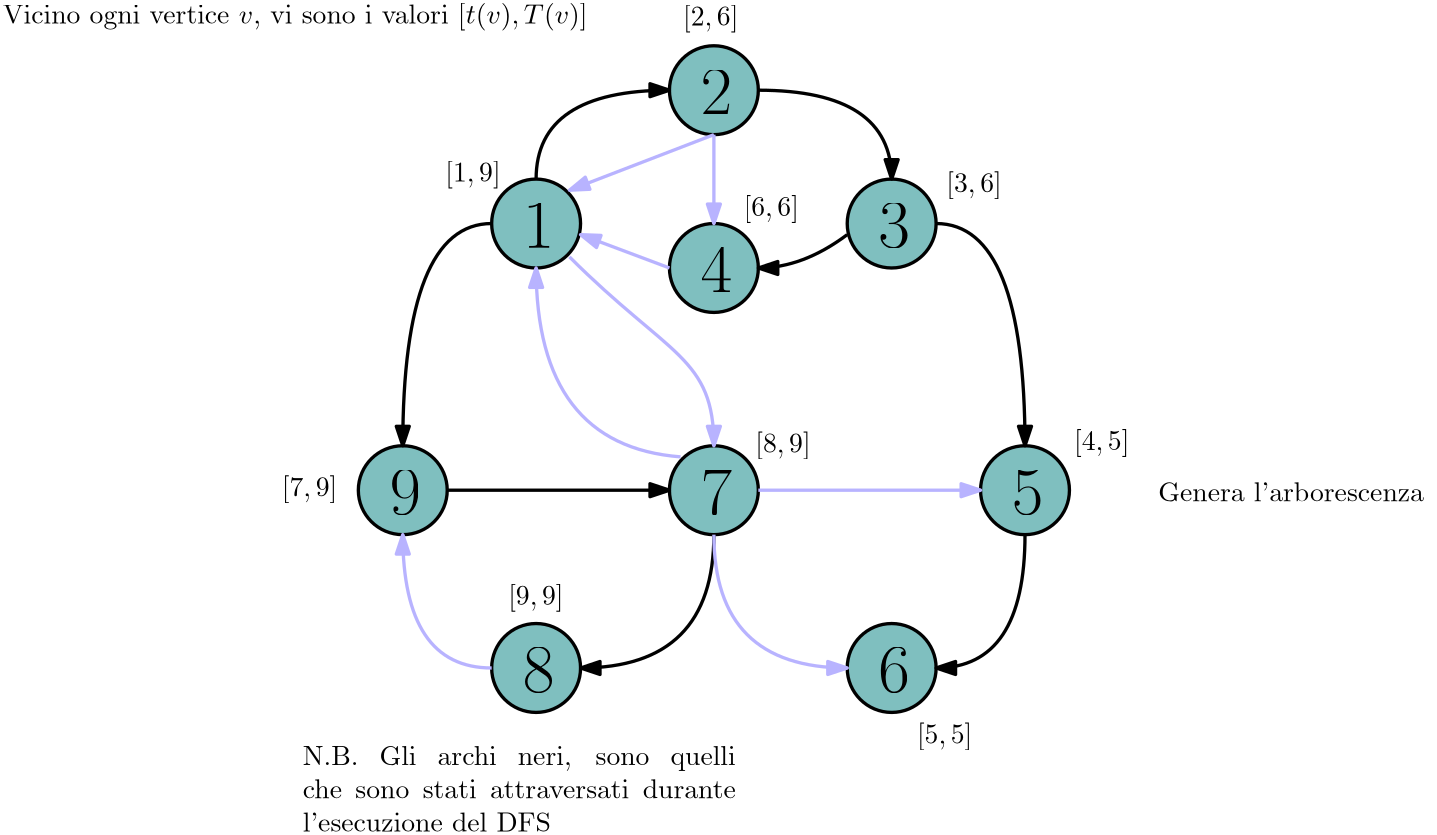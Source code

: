 <?xml version="1.0"?>
<!DOCTYPE ipe SYSTEM "ipe.dtd">
<ipe version="70218" creator="Ipe 7.2.28">
<info created="D:20240229212415" modified="D:20240229214254"/>
<ipestyle name="basic">
<symbol name="arrow/arc(spx)">
<path stroke="sym-stroke" fill="sym-stroke" pen="sym-pen">
0 0 m
-1 0.333 l
-1 -0.333 l
h
</path>
</symbol>
<symbol name="arrow/farc(spx)">
<path stroke="sym-stroke" fill="white" pen="sym-pen">
0 0 m
-1 0.333 l
-1 -0.333 l
h
</path>
</symbol>
<symbol name="arrow/ptarc(spx)">
<path stroke="sym-stroke" fill="sym-stroke" pen="sym-pen">
0 0 m
-1 0.333 l
-0.8 0 l
-1 -0.333 l
h
</path>
</symbol>
<symbol name="arrow/fptarc(spx)">
<path stroke="sym-stroke" fill="white" pen="sym-pen">
0 0 m
-1 0.333 l
-0.8 0 l
-1 -0.333 l
h
</path>
</symbol>
<symbol name="mark/circle(sx)" transformations="translations">
<path fill="sym-stroke">
0.6 0 0 0.6 0 0 e
0.4 0 0 0.4 0 0 e
</path>
</symbol>
<symbol name="mark/disk(sx)" transformations="translations">
<path fill="sym-stroke">
0.6 0 0 0.6 0 0 e
</path>
</symbol>
<symbol name="mark/fdisk(sfx)" transformations="translations">
<group>
<path fill="sym-fill">
0.5 0 0 0.5 0 0 e
</path>
<path fill="sym-stroke" fillrule="eofill">
0.6 0 0 0.6 0 0 e
0.4 0 0 0.4 0 0 e
</path>
</group>
</symbol>
<symbol name="mark/box(sx)" transformations="translations">
<path fill="sym-stroke" fillrule="eofill">
-0.6 -0.6 m
0.6 -0.6 l
0.6 0.6 l
-0.6 0.6 l
h
-0.4 -0.4 m
0.4 -0.4 l
0.4 0.4 l
-0.4 0.4 l
h
</path>
</symbol>
<symbol name="mark/square(sx)" transformations="translations">
<path fill="sym-stroke">
-0.6 -0.6 m
0.6 -0.6 l
0.6 0.6 l
-0.6 0.6 l
h
</path>
</symbol>
<symbol name="mark/fsquare(sfx)" transformations="translations">
<group>
<path fill="sym-fill">
-0.5 -0.5 m
0.5 -0.5 l
0.5 0.5 l
-0.5 0.5 l
h
</path>
<path fill="sym-stroke" fillrule="eofill">
-0.6 -0.6 m
0.6 -0.6 l
0.6 0.6 l
-0.6 0.6 l
h
-0.4 -0.4 m
0.4 -0.4 l
0.4 0.4 l
-0.4 0.4 l
h
</path>
</group>
</symbol>
<symbol name="mark/cross(sx)" transformations="translations">
<group>
<path fill="sym-stroke">
-0.43 -0.57 m
0.57 0.43 l
0.43 0.57 l
-0.57 -0.43 l
h
</path>
<path fill="sym-stroke">
-0.43 0.57 m
0.57 -0.43 l
0.43 -0.57 l
-0.57 0.43 l
h
</path>
</group>
</symbol>
<symbol name="arrow/fnormal(spx)">
<path stroke="sym-stroke" fill="white" pen="sym-pen">
0 0 m
-1 0.333 l
-1 -0.333 l
h
</path>
</symbol>
<symbol name="arrow/pointed(spx)">
<path stroke="sym-stroke" fill="sym-stroke" pen="sym-pen">
0 0 m
-1 0.333 l
-0.8 0 l
-1 -0.333 l
h
</path>
</symbol>
<symbol name="arrow/fpointed(spx)">
<path stroke="sym-stroke" fill="white" pen="sym-pen">
0 0 m
-1 0.333 l
-0.8 0 l
-1 -0.333 l
h
</path>
</symbol>
<symbol name="arrow/linear(spx)">
<path stroke="sym-stroke" pen="sym-pen">
-1 0.333 m
0 0 l
-1 -0.333 l
</path>
</symbol>
<symbol name="arrow/fdouble(spx)">
<path stroke="sym-stroke" fill="white" pen="sym-pen">
0 0 m
-1 0.333 l
-1 -0.333 l
h
-1 0 m
-2 0.333 l
-2 -0.333 l
h
</path>
</symbol>
<symbol name="arrow/double(spx)">
<path stroke="sym-stroke" fill="sym-stroke" pen="sym-pen">
0 0 m
-1 0.333 l
-1 -0.333 l
h
-1 0 m
-2 0.333 l
-2 -0.333 l
h
</path>
</symbol>
<symbol name="arrow/mid-normal(spx)">
<path stroke="sym-stroke" fill="sym-stroke" pen="sym-pen">
0.5 0 m
-0.5 0.333 l
-0.5 -0.333 l
h
</path>
</symbol>
<symbol name="arrow/mid-fnormal(spx)">
<path stroke="sym-stroke" fill="white" pen="sym-pen">
0.5 0 m
-0.5 0.333 l
-0.5 -0.333 l
h
</path>
</symbol>
<symbol name="arrow/mid-pointed(spx)">
<path stroke="sym-stroke" fill="sym-stroke" pen="sym-pen">
0.5 0 m
-0.5 0.333 l
-0.3 0 l
-0.5 -0.333 l
h
</path>
</symbol>
<symbol name="arrow/mid-fpointed(spx)">
<path stroke="sym-stroke" fill="white" pen="sym-pen">
0.5 0 m
-0.5 0.333 l
-0.3 0 l
-0.5 -0.333 l
h
</path>
</symbol>
<symbol name="arrow/mid-double(spx)">
<path stroke="sym-stroke" fill="sym-stroke" pen="sym-pen">
1 0 m
0 0.333 l
0 -0.333 l
h
0 0 m
-1 0.333 l
-1 -0.333 l
h
</path>
</symbol>
<symbol name="arrow/mid-fdouble(spx)">
<path stroke="sym-stroke" fill="white" pen="sym-pen">
1 0 m
0 0.333 l
0 -0.333 l
h
0 0 m
-1 0.333 l
-1 -0.333 l
h
</path>
</symbol>
<anglesize name="22.5 deg" value="22.5"/>
<anglesize name="30 deg" value="30"/>
<anglesize name="45 deg" value="45"/>
<anglesize name="60 deg" value="60"/>
<anglesize name="90 deg" value="90"/>
<arrowsize name="large" value="10"/>
<arrowsize name="small" value="5"/>
<arrowsize name="tiny" value="3"/>
<color name="blue" value="0 0 1"/>
<color name="brown" value="0.647 0.165 0.165"/>
<color name="darkblue" value="0 0 0.545"/>
<color name="darkcyan" value="0 0.545 0.545"/>
<color name="darkgray" value="0.663"/>
<color name="darkgreen" value="0 0.392 0"/>
<color name="darkmagenta" value="0.545 0 0.545"/>
<color name="darkorange" value="1 0.549 0"/>
<color name="darkred" value="0.545 0 0"/>
<color name="gold" value="1 0.843 0"/>
<color name="gray" value="0.745"/>
<color name="green" value="0 1 0"/>
<color name="lightblue" value="0.678 0.847 0.902"/>
<color name="lightcyan" value="0.878 1 1"/>
<color name="lightgray" value="0.827"/>
<color name="lightgreen" value="0.565 0.933 0.565"/>
<color name="lightyellow" value="1 1 0.878"/>
<color name="navy" value="0 0 0.502"/>
<color name="orange" value="1 0.647 0"/>
<color name="pink" value="1 0.753 0.796"/>
<color name="purple" value="0.627 0.125 0.941"/>
<color name="red" value="1 0 0"/>
<color name="seagreen" value="0.18 0.545 0.341"/>
<color name="turquoise" value="0.251 0.878 0.816"/>
<color name="violet" value="0.933 0.51 0.933"/>
<color name="yellow" value="1 1 0"/>
<dashstyle name="dash dot dotted" value="[4 2 1 2 1 2] 0"/>
<dashstyle name="dash dotted" value="[4 2 1 2] 0"/>
<dashstyle name="dashed" value="[4] 0"/>
<dashstyle name="dotted" value="[1 3] 0"/>
<gridsize name="10 pts (~3.5 mm)" value="10"/>
<gridsize name="14 pts (~5 mm)" value="14"/>
<gridsize name="16 pts (~6 mm)" value="16"/>
<gridsize name="20 pts (~7 mm)" value="20"/>
<gridsize name="28 pts (~10 mm)" value="28"/>
<gridsize name="32 pts (~12 mm)" value="32"/>
<gridsize name="4 pts" value="4"/>
<gridsize name="56 pts (~20 mm)" value="56"/>
<gridsize name="8 pts (~3 mm)" value="8"/>
<opacity name="10%" value="0.1"/>
<opacity name="30%" value="0.3"/>
<opacity name="50%" value="0.5"/>
<opacity name="75%" value="0.75"/>
<pen name="fat" value="1.2"/>
<pen name="heavier" value="0.8"/>
<pen name="ultrafat" value="2"/>
<symbolsize name="large" value="5"/>
<symbolsize name="small" value="2"/>
<symbolsize name="tiny" value="1.1"/>
<textsize name="Huge" value="\Huge"/>
<textsize name="LARGE" value="\LARGE"/>
<textsize name="Large" value="\Large"/>
<textsize name="footnote" value="\footnotesize"/>
<textsize name="huge" value="\huge"/>
<textsize name="large" value="\large"/>
<textsize name="script" value="\scriptsize"/>
<textsize name="small" value="\small"/>
<textsize name="tiny" value="\tiny"/>
<textstyle name="center" begin="\begin{center}" end="\end{center}"/>
<textstyle name="item" begin="\begin{itemize}\item{}" end="\end{itemize}"/>
<textstyle name="itemize" begin="\begin{itemize}" end="\end{itemize}"/>
<tiling name="falling" angle="-60" step="4" width="1"/>
<tiling name="rising" angle="30" step="4" width="1"/>
</ipestyle>
<page>
<layer name="alpha"/>
<view layers="alpha" active="alpha"/>
<path layer="alpha" matrix="1 0 0 1 -52 0" stroke="black" fill="0 0.502 0.502" pen="fat" opacity="50%" stroke-opacity="opaque">
16 0 0 16 80 576 e
</path>
<path matrix="1 0 0 1 -4 96" stroke="black" fill="0 0.502 0.502" pen="fat" opacity="50%" stroke-opacity="opaque">
16 0 0 16 80 576 e
</path>
<path matrix="1 0 0 1 -4 -64" stroke="black" fill="0 0.502 0.502" pen="fat" opacity="50%" stroke-opacity="opaque">
16 0 0 16 80 576 e
</path>
<path matrix="1 0 0 1 60 0" stroke="black" fill="0 0.502 0.502" pen="fat" opacity="50%" stroke-opacity="opaque">
16 0 0 16 80 576 e
</path>
<path matrix="1 0 0 1 124 -64" stroke="black" fill="0 0.502 0.502" pen="fat" opacity="50%" stroke-opacity="opaque">
16 0 0 16 80 576 e
</path>
<path matrix="1 0 0 1 172 0" stroke="black" fill="0 0.502 0.502" pen="fat" opacity="50%" stroke-opacity="opaque">
16 0 0 16 80 576 e
</path>
<path matrix="1 0 0 1 124 96" stroke="black" fill="0 0.502 0.502" pen="fat" opacity="50%" stroke-opacity="opaque">
16 0 0 16 80 576 e
</path>
<path matrix="1 0 0 1 60 144" stroke="black" fill="0 0.502 0.502" pen="fat" opacity="50%" stroke-opacity="opaque">
16 0 0 16 80 576 e
</path>
<path matrix="1 0 0 1 -36 0" stroke="0" fill="0 0.502 0.502" pen="fat" arrow="normal/normal" opacity="50%" stroke-opacity="opaque">
80 576 m
160 576 l
</path>
<path matrix="1 0 0 1 -36 0" stroke="0" pen="fat" arrow="normal/normal" opacity="50%" stroke-opacity="opaque">
176 560 m
176 512
128 512 c
</path>
<path matrix="1 0 0 1 -36 0" stroke="0.722 0.702 1" pen="fat" arrow="normal/normal" opacity="50%" stroke-opacity="opaque">
176 560 m
176 512
224 512 c
</path>
<path matrix="1 0 0 1 -36 0" stroke="0.722 0.702 1" pen="fat" arrow="normal/normal" opacity="50%" stroke-opacity="opaque">
192 576 m
272 576 l
</path>
<path matrix="1 0 0 1 -36 0" stroke="0" pen="fat" arrow="normal/normal" opacity="50%" stroke-opacity="opaque">
288 560 m
288 512
256 512 c
</path>
<path matrix="1 0 0 1 -36 0" stroke="0.722 0.702 1" pen="fat" arrow="normal/normal" opacity="50%" stroke-opacity="opaque">
96 512 m
64 512
64 560 c
</path>
<path matrix="1 0 0 1 60 80" stroke="black" fill="0 0.502 0.502" pen="fat" opacity="50%" stroke-opacity="opaque">
16 0 0 16 80 576 e
</path>
<path matrix="1 0 0 1 -36 0" stroke="0" pen="fat" arrow="normal/normal" opacity="50%" stroke-opacity="opaque">
96 672 m
64 672
64 592 c
</path>
<path matrix="1 0 0 1 -36 0" stroke="0.722 0.702 1" pen="fat" arrow="normal/normal" opacity="50%" stroke-opacity="opaque">
164 588 m
112 592
112 656 c
</path>
<path matrix="1 0 0 1 -36 0" stroke="0.722 0.702 1" pen="fat" arrow="normal/normal" opacity="50%" stroke-opacity="opaque">
160 656 m
128 668 l
</path>
<path matrix="1 0 0 1 -36 0" stroke="0" pen="fat" arrow="normal/normal" opacity="50%" stroke-opacity="opaque">
112 688 m
112 720
160 720 c
</path>
<path matrix="1 0 0 1 -36 0" stroke="0.722 0.702 1" pen="fat" arrow="normal/normal" opacity="50%" stroke-opacity="opaque">
176 704 m
176 672 l
</path>
<path matrix="1 0 0 1 -36 0" stroke="0.722 0.702 1" pen="fat" arrow="normal/normal" opacity="50%" stroke-opacity="opaque">
176 704 m
124 684 l
</path>
<path matrix="1 0 0 1 -36 0" stroke="0" pen="fat" arrow="normal/normal" opacity="50%" stroke-opacity="opaque">
192 720 m
240 720
240 688 c
</path>
<path matrix="1 0 0 1 -36 0" stroke="0" pen="fat" arrow="normal/normal" opacity="50%" stroke-opacity="opaque">
224 668 m
208 656
192 656 c
</path>
<path matrix="1 0 0 1 -36 0" stroke="0" pen="fat" arrow="normal/normal" opacity="50%" stroke-opacity="opaque">
256 672 m
288 672
288 592 c
</path>
<path matrix="1 0 0 1 -36 0" stroke="0.722 0.702 1" pen="fat" arrow="normal/normal" opacity="50%" stroke-opacity="opaque">
124 660 m
160 624
176 624
176 592 c
</path>
<text matrix="1 0 0 1 -24 4" transformations="translations" pos="16 480" stroke="black" type="minipage" width="156" height="17.899" depth="12.93" valign="top">N.B. Gli archi neri, sono quelli che sono stati attraversati durante l&apos;esecuzione del DFS
</text>
<text matrix="1 0 0 1 -156 48" transformations="translations" pos="40 696" stroke="0" type="label" width="213.827" height="7.473" depth="2.49" valign="baseline">Vicino ogni vertice \(v\), vi sono i valori \([t(v),T(v)]\)

</text>
<text matrix="1 0 0 1 -48.7179 -4.89864" transformations="translations" pos="92 692" stroke="0" type="label" width="19.925" height="7.473" depth="2.49" valign="baseline" style="math">[1,9]</text>
<text matrix="1 0 0 1 36.8772 51.266" transformations="translations" pos="92 692" stroke="0" type="label" width="19.925" height="7.473" depth="2.49" valign="baseline" style="math">[2,6]</text>
<text matrix="1 0 0 1 58.6692 -17.2552" transformations="translations" pos="92 692" stroke="0" type="label" width="19.925" height="7.473" depth="2.49" valign="baseline" style="math">[6,6]</text>
<text matrix="1 0 0 1 131.684 -8.71814" transformations="translations" pos="92 692" stroke="0" type="label" width="19.925" height="7.473" depth="2.49" valign="baseline" style="math">[3,6]</text>
<text matrix="1 0 0 1 177.627 -101.558" transformations="translations" pos="92 692" stroke="0" type="label" width="19.925" height="7.473" depth="2.49" valign="baseline" style="math">[4,5]</text>
<text matrix="1 0 0 1 121.093 -207.145" transformations="translations" pos="92 692" stroke="0" type="label" width="19.925" height="7.473" depth="2.49" valign="baseline" style="math">[5,5]</text>
<text matrix="1 0 0 1 62.8949 -102.389" transformations="translations" pos="92 692" stroke="0" type="label" width="19.925" height="7.473" depth="2.49" valign="baseline" style="math">[8,9]</text>
<text matrix="1 0 0 1 -26.0643 -157.261" transformations="translations" pos="92 692" stroke="0" type="label" width="19.925" height="7.473" depth="2.49" valign="baseline" style="math">[9,9]</text>
<text matrix="1 0 0 1 -107.541 -118.186" transformations="translations" pos="92 692" stroke="0" type="label" width="19.925" height="7.473" depth="2.49" valign="baseline" style="math">[7,9]</text>
<text matrix="1 0 0 1 -15.1228 -20.734" transformations="translations" pos="92 692" stroke="0" type="label" width="11.368" height="15.978" depth="0" halign="center" valign="center" size="Huge">1</text>
<text matrix="1 0 0 1 48.8772 27.266" transformations="translations" pos="92 692" stroke="0" type="label" width="11.368" height="15.978" depth="0" halign="center" valign="center" size="Huge">2</text>
<text matrix="1 0 0 1 48.8772 -36.734" transformations="translations" pos="92 692" stroke="0" type="label" width="11.368" height="15.978" depth="0" halign="center" valign="center" size="Huge">4</text>
<text matrix="1 0 0 1 112.877 -20.734" transformations="translations" pos="92 692" stroke="0" type="label" width="11.368" height="15.978" depth="0" halign="center" valign="center" size="Huge">3</text>
<text matrix="1 0 0 1 160.877 -116.734" transformations="translations" pos="92 692" stroke="0" type="label" width="11.368" height="15.978" depth="0" halign="center" valign="center" size="Huge">5</text>
<text matrix="1 0 0 1 112.877 -180.734" transformations="translations" pos="92 692" stroke="0" type="label" width="11.368" height="15.978" depth="0" halign="center" valign="center" size="Huge">6</text>
<text matrix="1 0 0 1 48.8772 -116.734" transformations="translations" pos="92 692" stroke="0" type="label" width="11.368" height="15.978" depth="0" halign="center" valign="center" size="Huge">7</text>
<text matrix="1 0 0 1 -15.1228 -180.734" transformations="translations" pos="92 692" stroke="0" type="label" width="11.368" height="15.978" depth="0" halign="center" valign="center" size="Huge">8</text>
<text matrix="1 0 0 1 -63.1228 -116.734" transformations="translations" pos="92 692" stroke="0" type="label" width="11.368" height="15.978" depth="0" halign="center" valign="center" size="Huge">9</text>
<text matrix="1 0 0 1 -28 -20" transformations="translations" pos="328 592" stroke="0" type="label" width="99.004" height="6.918" depth="0" valign="baseline">Genera l&apos;arborescenza </text>
</page>
</ipe>
